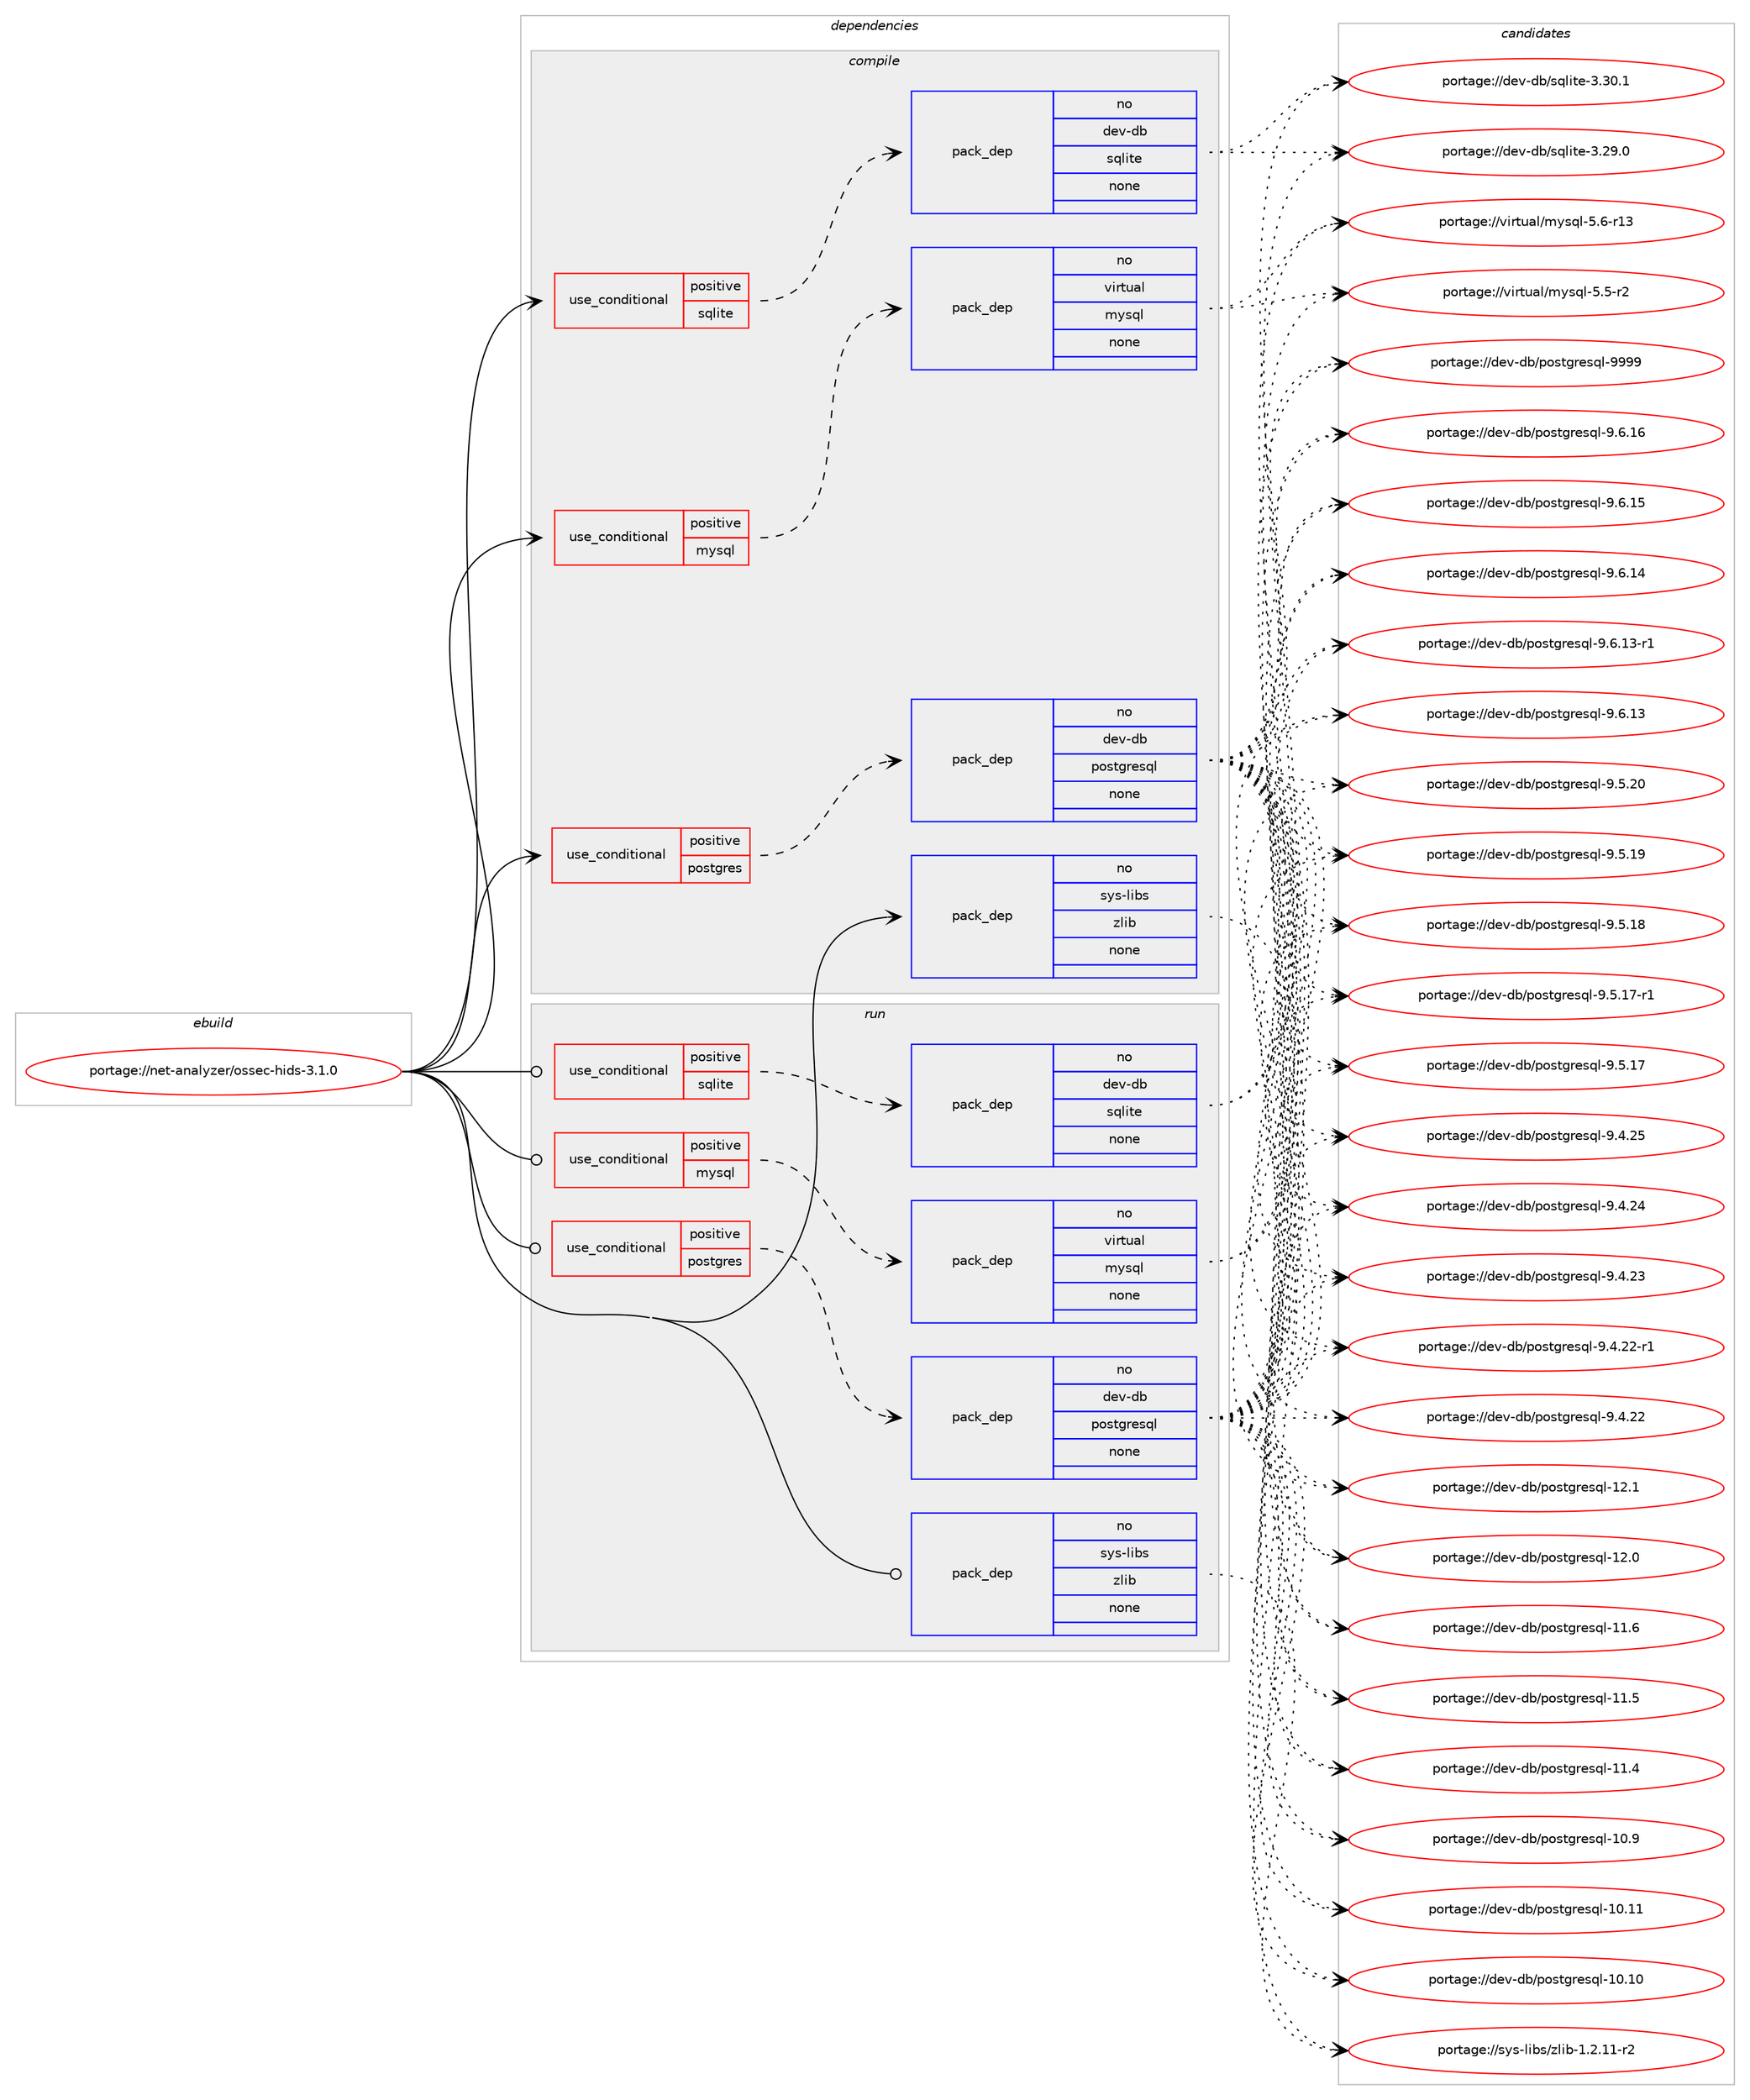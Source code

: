 digraph prolog {

# *************
# Graph options
# *************

newrank=true;
concentrate=true;
compound=true;
graph [rankdir=LR,fontname=Helvetica,fontsize=10,ranksep=1.5];#, ranksep=2.5, nodesep=0.2];
edge  [arrowhead=vee];
node  [fontname=Helvetica,fontsize=10];

# **********
# The ebuild
# **********

subgraph cluster_leftcol {
color=gray;
rank=same;
label=<<i>ebuild</i>>;
id [label="portage://net-analyzer/ossec-hids-3.1.0", color=red, width=4, href="../net-analyzer/ossec-hids-3.1.0.svg"];
}

# ****************
# The dependencies
# ****************

subgraph cluster_midcol {
color=gray;
label=<<i>dependencies</i>>;
subgraph cluster_compile {
fillcolor="#eeeeee";
style=filled;
label=<<i>compile</i>>;
subgraph cond34227 {
dependency152532 [label=<<TABLE BORDER="0" CELLBORDER="1" CELLSPACING="0" CELLPADDING="4"><TR><TD ROWSPAN="3" CELLPADDING="10">use_conditional</TD></TR><TR><TD>positive</TD></TR><TR><TD>mysql</TD></TR></TABLE>>, shape=none, color=red];
subgraph pack115808 {
dependency152533 [label=<<TABLE BORDER="0" CELLBORDER="1" CELLSPACING="0" CELLPADDING="4" WIDTH="220"><TR><TD ROWSPAN="6" CELLPADDING="30">pack_dep</TD></TR><TR><TD WIDTH="110">no</TD></TR><TR><TD>virtual</TD></TR><TR><TD>mysql</TD></TR><TR><TD>none</TD></TR><TR><TD></TD></TR></TABLE>>, shape=none, color=blue];
}
dependency152532:e -> dependency152533:w [weight=20,style="dashed",arrowhead="vee"];
}
id:e -> dependency152532:w [weight=20,style="solid",arrowhead="vee"];
subgraph cond34228 {
dependency152534 [label=<<TABLE BORDER="0" CELLBORDER="1" CELLSPACING="0" CELLPADDING="4"><TR><TD ROWSPAN="3" CELLPADDING="10">use_conditional</TD></TR><TR><TD>positive</TD></TR><TR><TD>postgres</TD></TR></TABLE>>, shape=none, color=red];
subgraph pack115809 {
dependency152535 [label=<<TABLE BORDER="0" CELLBORDER="1" CELLSPACING="0" CELLPADDING="4" WIDTH="220"><TR><TD ROWSPAN="6" CELLPADDING="30">pack_dep</TD></TR><TR><TD WIDTH="110">no</TD></TR><TR><TD>dev-db</TD></TR><TR><TD>postgresql</TD></TR><TR><TD>none</TD></TR><TR><TD></TD></TR></TABLE>>, shape=none, color=blue];
}
dependency152534:e -> dependency152535:w [weight=20,style="dashed",arrowhead="vee"];
}
id:e -> dependency152534:w [weight=20,style="solid",arrowhead="vee"];
subgraph cond34229 {
dependency152536 [label=<<TABLE BORDER="0" CELLBORDER="1" CELLSPACING="0" CELLPADDING="4"><TR><TD ROWSPAN="3" CELLPADDING="10">use_conditional</TD></TR><TR><TD>positive</TD></TR><TR><TD>sqlite</TD></TR></TABLE>>, shape=none, color=red];
subgraph pack115810 {
dependency152537 [label=<<TABLE BORDER="0" CELLBORDER="1" CELLSPACING="0" CELLPADDING="4" WIDTH="220"><TR><TD ROWSPAN="6" CELLPADDING="30">pack_dep</TD></TR><TR><TD WIDTH="110">no</TD></TR><TR><TD>dev-db</TD></TR><TR><TD>sqlite</TD></TR><TR><TD>none</TD></TR><TR><TD></TD></TR></TABLE>>, shape=none, color=blue];
}
dependency152536:e -> dependency152537:w [weight=20,style="dashed",arrowhead="vee"];
}
id:e -> dependency152536:w [weight=20,style="solid",arrowhead="vee"];
subgraph pack115811 {
dependency152538 [label=<<TABLE BORDER="0" CELLBORDER="1" CELLSPACING="0" CELLPADDING="4" WIDTH="220"><TR><TD ROWSPAN="6" CELLPADDING="30">pack_dep</TD></TR><TR><TD WIDTH="110">no</TD></TR><TR><TD>sys-libs</TD></TR><TR><TD>zlib</TD></TR><TR><TD>none</TD></TR><TR><TD></TD></TR></TABLE>>, shape=none, color=blue];
}
id:e -> dependency152538:w [weight=20,style="solid",arrowhead="vee"];
}
subgraph cluster_compileandrun {
fillcolor="#eeeeee";
style=filled;
label=<<i>compile and run</i>>;
}
subgraph cluster_run {
fillcolor="#eeeeee";
style=filled;
label=<<i>run</i>>;
subgraph cond34230 {
dependency152539 [label=<<TABLE BORDER="0" CELLBORDER="1" CELLSPACING="0" CELLPADDING="4"><TR><TD ROWSPAN="3" CELLPADDING="10">use_conditional</TD></TR><TR><TD>positive</TD></TR><TR><TD>mysql</TD></TR></TABLE>>, shape=none, color=red];
subgraph pack115812 {
dependency152540 [label=<<TABLE BORDER="0" CELLBORDER="1" CELLSPACING="0" CELLPADDING="4" WIDTH="220"><TR><TD ROWSPAN="6" CELLPADDING="30">pack_dep</TD></TR><TR><TD WIDTH="110">no</TD></TR><TR><TD>virtual</TD></TR><TR><TD>mysql</TD></TR><TR><TD>none</TD></TR><TR><TD></TD></TR></TABLE>>, shape=none, color=blue];
}
dependency152539:e -> dependency152540:w [weight=20,style="dashed",arrowhead="vee"];
}
id:e -> dependency152539:w [weight=20,style="solid",arrowhead="odot"];
subgraph cond34231 {
dependency152541 [label=<<TABLE BORDER="0" CELLBORDER="1" CELLSPACING="0" CELLPADDING="4"><TR><TD ROWSPAN="3" CELLPADDING="10">use_conditional</TD></TR><TR><TD>positive</TD></TR><TR><TD>postgres</TD></TR></TABLE>>, shape=none, color=red];
subgraph pack115813 {
dependency152542 [label=<<TABLE BORDER="0" CELLBORDER="1" CELLSPACING="0" CELLPADDING="4" WIDTH="220"><TR><TD ROWSPAN="6" CELLPADDING="30">pack_dep</TD></TR><TR><TD WIDTH="110">no</TD></TR><TR><TD>dev-db</TD></TR><TR><TD>postgresql</TD></TR><TR><TD>none</TD></TR><TR><TD></TD></TR></TABLE>>, shape=none, color=blue];
}
dependency152541:e -> dependency152542:w [weight=20,style="dashed",arrowhead="vee"];
}
id:e -> dependency152541:w [weight=20,style="solid",arrowhead="odot"];
subgraph cond34232 {
dependency152543 [label=<<TABLE BORDER="0" CELLBORDER="1" CELLSPACING="0" CELLPADDING="4"><TR><TD ROWSPAN="3" CELLPADDING="10">use_conditional</TD></TR><TR><TD>positive</TD></TR><TR><TD>sqlite</TD></TR></TABLE>>, shape=none, color=red];
subgraph pack115814 {
dependency152544 [label=<<TABLE BORDER="0" CELLBORDER="1" CELLSPACING="0" CELLPADDING="4" WIDTH="220"><TR><TD ROWSPAN="6" CELLPADDING="30">pack_dep</TD></TR><TR><TD WIDTH="110">no</TD></TR><TR><TD>dev-db</TD></TR><TR><TD>sqlite</TD></TR><TR><TD>none</TD></TR><TR><TD></TD></TR></TABLE>>, shape=none, color=blue];
}
dependency152543:e -> dependency152544:w [weight=20,style="dashed",arrowhead="vee"];
}
id:e -> dependency152543:w [weight=20,style="solid",arrowhead="odot"];
subgraph pack115815 {
dependency152545 [label=<<TABLE BORDER="0" CELLBORDER="1" CELLSPACING="0" CELLPADDING="4" WIDTH="220"><TR><TD ROWSPAN="6" CELLPADDING="30">pack_dep</TD></TR><TR><TD WIDTH="110">no</TD></TR><TR><TD>sys-libs</TD></TR><TR><TD>zlib</TD></TR><TR><TD>none</TD></TR><TR><TD></TD></TR></TABLE>>, shape=none, color=blue];
}
id:e -> dependency152545:w [weight=20,style="solid",arrowhead="odot"];
}
}

# **************
# The candidates
# **************

subgraph cluster_choices {
rank=same;
color=gray;
label=<<i>candidates</i>>;

subgraph choice115808 {
color=black;
nodesep=1;
choice118105114116117971084710912111511310845534654451144951 [label="portage://virtual/mysql-5.6-r13", color=red, width=4,href="../virtual/mysql-5.6-r13.svg"];
choice1181051141161179710847109121115113108455346534511450 [label="portage://virtual/mysql-5.5-r2", color=red, width=4,href="../virtual/mysql-5.5-r2.svg"];
dependency152533:e -> choice118105114116117971084710912111511310845534654451144951:w [style=dotted,weight="100"];
dependency152533:e -> choice1181051141161179710847109121115113108455346534511450:w [style=dotted,weight="100"];
}
subgraph choice115809 {
color=black;
nodesep=1;
choice1001011184510098471121111151161031141011151131084557575757 [label="portage://dev-db/postgresql-9999", color=red, width=4,href="../dev-db/postgresql-9999.svg"];
choice10010111845100984711211111511610311410111511310845574654464954 [label="portage://dev-db/postgresql-9.6.16", color=red, width=4,href="../dev-db/postgresql-9.6.16.svg"];
choice10010111845100984711211111511610311410111511310845574654464953 [label="portage://dev-db/postgresql-9.6.15", color=red, width=4,href="../dev-db/postgresql-9.6.15.svg"];
choice10010111845100984711211111511610311410111511310845574654464952 [label="portage://dev-db/postgresql-9.6.14", color=red, width=4,href="../dev-db/postgresql-9.6.14.svg"];
choice100101118451009847112111115116103114101115113108455746544649514511449 [label="portage://dev-db/postgresql-9.6.13-r1", color=red, width=4,href="../dev-db/postgresql-9.6.13-r1.svg"];
choice10010111845100984711211111511610311410111511310845574654464951 [label="portage://dev-db/postgresql-9.6.13", color=red, width=4,href="../dev-db/postgresql-9.6.13.svg"];
choice10010111845100984711211111511610311410111511310845574653465048 [label="portage://dev-db/postgresql-9.5.20", color=red, width=4,href="../dev-db/postgresql-9.5.20.svg"];
choice10010111845100984711211111511610311410111511310845574653464957 [label="portage://dev-db/postgresql-9.5.19", color=red, width=4,href="../dev-db/postgresql-9.5.19.svg"];
choice10010111845100984711211111511610311410111511310845574653464956 [label="portage://dev-db/postgresql-9.5.18", color=red, width=4,href="../dev-db/postgresql-9.5.18.svg"];
choice100101118451009847112111115116103114101115113108455746534649554511449 [label="portage://dev-db/postgresql-9.5.17-r1", color=red, width=4,href="../dev-db/postgresql-9.5.17-r1.svg"];
choice10010111845100984711211111511610311410111511310845574653464955 [label="portage://dev-db/postgresql-9.5.17", color=red, width=4,href="../dev-db/postgresql-9.5.17.svg"];
choice10010111845100984711211111511610311410111511310845574652465053 [label="portage://dev-db/postgresql-9.4.25", color=red, width=4,href="../dev-db/postgresql-9.4.25.svg"];
choice10010111845100984711211111511610311410111511310845574652465052 [label="portage://dev-db/postgresql-9.4.24", color=red, width=4,href="../dev-db/postgresql-9.4.24.svg"];
choice10010111845100984711211111511610311410111511310845574652465051 [label="portage://dev-db/postgresql-9.4.23", color=red, width=4,href="../dev-db/postgresql-9.4.23.svg"];
choice100101118451009847112111115116103114101115113108455746524650504511449 [label="portage://dev-db/postgresql-9.4.22-r1", color=red, width=4,href="../dev-db/postgresql-9.4.22-r1.svg"];
choice10010111845100984711211111511610311410111511310845574652465050 [label="portage://dev-db/postgresql-9.4.22", color=red, width=4,href="../dev-db/postgresql-9.4.22.svg"];
choice1001011184510098471121111151161031141011151131084549504649 [label="portage://dev-db/postgresql-12.1", color=red, width=4,href="../dev-db/postgresql-12.1.svg"];
choice1001011184510098471121111151161031141011151131084549504648 [label="portage://dev-db/postgresql-12.0", color=red, width=4,href="../dev-db/postgresql-12.0.svg"];
choice1001011184510098471121111151161031141011151131084549494654 [label="portage://dev-db/postgresql-11.6", color=red, width=4,href="../dev-db/postgresql-11.6.svg"];
choice1001011184510098471121111151161031141011151131084549494653 [label="portage://dev-db/postgresql-11.5", color=red, width=4,href="../dev-db/postgresql-11.5.svg"];
choice1001011184510098471121111151161031141011151131084549494652 [label="portage://dev-db/postgresql-11.4", color=red, width=4,href="../dev-db/postgresql-11.4.svg"];
choice1001011184510098471121111151161031141011151131084549484657 [label="portage://dev-db/postgresql-10.9", color=red, width=4,href="../dev-db/postgresql-10.9.svg"];
choice100101118451009847112111115116103114101115113108454948464949 [label="portage://dev-db/postgresql-10.11", color=red, width=4,href="../dev-db/postgresql-10.11.svg"];
choice100101118451009847112111115116103114101115113108454948464948 [label="portage://dev-db/postgresql-10.10", color=red, width=4,href="../dev-db/postgresql-10.10.svg"];
dependency152535:e -> choice1001011184510098471121111151161031141011151131084557575757:w [style=dotted,weight="100"];
dependency152535:e -> choice10010111845100984711211111511610311410111511310845574654464954:w [style=dotted,weight="100"];
dependency152535:e -> choice10010111845100984711211111511610311410111511310845574654464953:w [style=dotted,weight="100"];
dependency152535:e -> choice10010111845100984711211111511610311410111511310845574654464952:w [style=dotted,weight="100"];
dependency152535:e -> choice100101118451009847112111115116103114101115113108455746544649514511449:w [style=dotted,weight="100"];
dependency152535:e -> choice10010111845100984711211111511610311410111511310845574654464951:w [style=dotted,weight="100"];
dependency152535:e -> choice10010111845100984711211111511610311410111511310845574653465048:w [style=dotted,weight="100"];
dependency152535:e -> choice10010111845100984711211111511610311410111511310845574653464957:w [style=dotted,weight="100"];
dependency152535:e -> choice10010111845100984711211111511610311410111511310845574653464956:w [style=dotted,weight="100"];
dependency152535:e -> choice100101118451009847112111115116103114101115113108455746534649554511449:w [style=dotted,weight="100"];
dependency152535:e -> choice10010111845100984711211111511610311410111511310845574653464955:w [style=dotted,weight="100"];
dependency152535:e -> choice10010111845100984711211111511610311410111511310845574652465053:w [style=dotted,weight="100"];
dependency152535:e -> choice10010111845100984711211111511610311410111511310845574652465052:w [style=dotted,weight="100"];
dependency152535:e -> choice10010111845100984711211111511610311410111511310845574652465051:w [style=dotted,weight="100"];
dependency152535:e -> choice100101118451009847112111115116103114101115113108455746524650504511449:w [style=dotted,weight="100"];
dependency152535:e -> choice10010111845100984711211111511610311410111511310845574652465050:w [style=dotted,weight="100"];
dependency152535:e -> choice1001011184510098471121111151161031141011151131084549504649:w [style=dotted,weight="100"];
dependency152535:e -> choice1001011184510098471121111151161031141011151131084549504648:w [style=dotted,weight="100"];
dependency152535:e -> choice1001011184510098471121111151161031141011151131084549494654:w [style=dotted,weight="100"];
dependency152535:e -> choice1001011184510098471121111151161031141011151131084549494653:w [style=dotted,weight="100"];
dependency152535:e -> choice1001011184510098471121111151161031141011151131084549494652:w [style=dotted,weight="100"];
dependency152535:e -> choice1001011184510098471121111151161031141011151131084549484657:w [style=dotted,weight="100"];
dependency152535:e -> choice100101118451009847112111115116103114101115113108454948464949:w [style=dotted,weight="100"];
dependency152535:e -> choice100101118451009847112111115116103114101115113108454948464948:w [style=dotted,weight="100"];
}
subgraph choice115810 {
color=black;
nodesep=1;
choice10010111845100984711511310810511610145514651484649 [label="portage://dev-db/sqlite-3.30.1", color=red, width=4,href="../dev-db/sqlite-3.30.1.svg"];
choice10010111845100984711511310810511610145514650574648 [label="portage://dev-db/sqlite-3.29.0", color=red, width=4,href="../dev-db/sqlite-3.29.0.svg"];
dependency152537:e -> choice10010111845100984711511310810511610145514651484649:w [style=dotted,weight="100"];
dependency152537:e -> choice10010111845100984711511310810511610145514650574648:w [style=dotted,weight="100"];
}
subgraph choice115811 {
color=black;
nodesep=1;
choice11512111545108105981154712210810598454946504649494511450 [label="portage://sys-libs/zlib-1.2.11-r2", color=red, width=4,href="../sys-libs/zlib-1.2.11-r2.svg"];
dependency152538:e -> choice11512111545108105981154712210810598454946504649494511450:w [style=dotted,weight="100"];
}
subgraph choice115812 {
color=black;
nodesep=1;
choice118105114116117971084710912111511310845534654451144951 [label="portage://virtual/mysql-5.6-r13", color=red, width=4,href="../virtual/mysql-5.6-r13.svg"];
choice1181051141161179710847109121115113108455346534511450 [label="portage://virtual/mysql-5.5-r2", color=red, width=4,href="../virtual/mysql-5.5-r2.svg"];
dependency152540:e -> choice118105114116117971084710912111511310845534654451144951:w [style=dotted,weight="100"];
dependency152540:e -> choice1181051141161179710847109121115113108455346534511450:w [style=dotted,weight="100"];
}
subgraph choice115813 {
color=black;
nodesep=1;
choice1001011184510098471121111151161031141011151131084557575757 [label="portage://dev-db/postgresql-9999", color=red, width=4,href="../dev-db/postgresql-9999.svg"];
choice10010111845100984711211111511610311410111511310845574654464954 [label="portage://dev-db/postgresql-9.6.16", color=red, width=4,href="../dev-db/postgresql-9.6.16.svg"];
choice10010111845100984711211111511610311410111511310845574654464953 [label="portage://dev-db/postgresql-9.6.15", color=red, width=4,href="../dev-db/postgresql-9.6.15.svg"];
choice10010111845100984711211111511610311410111511310845574654464952 [label="portage://dev-db/postgresql-9.6.14", color=red, width=4,href="../dev-db/postgresql-9.6.14.svg"];
choice100101118451009847112111115116103114101115113108455746544649514511449 [label="portage://dev-db/postgresql-9.6.13-r1", color=red, width=4,href="../dev-db/postgresql-9.6.13-r1.svg"];
choice10010111845100984711211111511610311410111511310845574654464951 [label="portage://dev-db/postgresql-9.6.13", color=red, width=4,href="../dev-db/postgresql-9.6.13.svg"];
choice10010111845100984711211111511610311410111511310845574653465048 [label="portage://dev-db/postgresql-9.5.20", color=red, width=4,href="../dev-db/postgresql-9.5.20.svg"];
choice10010111845100984711211111511610311410111511310845574653464957 [label="portage://dev-db/postgresql-9.5.19", color=red, width=4,href="../dev-db/postgresql-9.5.19.svg"];
choice10010111845100984711211111511610311410111511310845574653464956 [label="portage://dev-db/postgresql-9.5.18", color=red, width=4,href="../dev-db/postgresql-9.5.18.svg"];
choice100101118451009847112111115116103114101115113108455746534649554511449 [label="portage://dev-db/postgresql-9.5.17-r1", color=red, width=4,href="../dev-db/postgresql-9.5.17-r1.svg"];
choice10010111845100984711211111511610311410111511310845574653464955 [label="portage://dev-db/postgresql-9.5.17", color=red, width=4,href="../dev-db/postgresql-9.5.17.svg"];
choice10010111845100984711211111511610311410111511310845574652465053 [label="portage://dev-db/postgresql-9.4.25", color=red, width=4,href="../dev-db/postgresql-9.4.25.svg"];
choice10010111845100984711211111511610311410111511310845574652465052 [label="portage://dev-db/postgresql-9.4.24", color=red, width=4,href="../dev-db/postgresql-9.4.24.svg"];
choice10010111845100984711211111511610311410111511310845574652465051 [label="portage://dev-db/postgresql-9.4.23", color=red, width=4,href="../dev-db/postgresql-9.4.23.svg"];
choice100101118451009847112111115116103114101115113108455746524650504511449 [label="portage://dev-db/postgresql-9.4.22-r1", color=red, width=4,href="../dev-db/postgresql-9.4.22-r1.svg"];
choice10010111845100984711211111511610311410111511310845574652465050 [label="portage://dev-db/postgresql-9.4.22", color=red, width=4,href="../dev-db/postgresql-9.4.22.svg"];
choice1001011184510098471121111151161031141011151131084549504649 [label="portage://dev-db/postgresql-12.1", color=red, width=4,href="../dev-db/postgresql-12.1.svg"];
choice1001011184510098471121111151161031141011151131084549504648 [label="portage://dev-db/postgresql-12.0", color=red, width=4,href="../dev-db/postgresql-12.0.svg"];
choice1001011184510098471121111151161031141011151131084549494654 [label="portage://dev-db/postgresql-11.6", color=red, width=4,href="../dev-db/postgresql-11.6.svg"];
choice1001011184510098471121111151161031141011151131084549494653 [label="portage://dev-db/postgresql-11.5", color=red, width=4,href="../dev-db/postgresql-11.5.svg"];
choice1001011184510098471121111151161031141011151131084549494652 [label="portage://dev-db/postgresql-11.4", color=red, width=4,href="../dev-db/postgresql-11.4.svg"];
choice1001011184510098471121111151161031141011151131084549484657 [label="portage://dev-db/postgresql-10.9", color=red, width=4,href="../dev-db/postgresql-10.9.svg"];
choice100101118451009847112111115116103114101115113108454948464949 [label="portage://dev-db/postgresql-10.11", color=red, width=4,href="../dev-db/postgresql-10.11.svg"];
choice100101118451009847112111115116103114101115113108454948464948 [label="portage://dev-db/postgresql-10.10", color=red, width=4,href="../dev-db/postgresql-10.10.svg"];
dependency152542:e -> choice1001011184510098471121111151161031141011151131084557575757:w [style=dotted,weight="100"];
dependency152542:e -> choice10010111845100984711211111511610311410111511310845574654464954:w [style=dotted,weight="100"];
dependency152542:e -> choice10010111845100984711211111511610311410111511310845574654464953:w [style=dotted,weight="100"];
dependency152542:e -> choice10010111845100984711211111511610311410111511310845574654464952:w [style=dotted,weight="100"];
dependency152542:e -> choice100101118451009847112111115116103114101115113108455746544649514511449:w [style=dotted,weight="100"];
dependency152542:e -> choice10010111845100984711211111511610311410111511310845574654464951:w [style=dotted,weight="100"];
dependency152542:e -> choice10010111845100984711211111511610311410111511310845574653465048:w [style=dotted,weight="100"];
dependency152542:e -> choice10010111845100984711211111511610311410111511310845574653464957:w [style=dotted,weight="100"];
dependency152542:e -> choice10010111845100984711211111511610311410111511310845574653464956:w [style=dotted,weight="100"];
dependency152542:e -> choice100101118451009847112111115116103114101115113108455746534649554511449:w [style=dotted,weight="100"];
dependency152542:e -> choice10010111845100984711211111511610311410111511310845574653464955:w [style=dotted,weight="100"];
dependency152542:e -> choice10010111845100984711211111511610311410111511310845574652465053:w [style=dotted,weight="100"];
dependency152542:e -> choice10010111845100984711211111511610311410111511310845574652465052:w [style=dotted,weight="100"];
dependency152542:e -> choice10010111845100984711211111511610311410111511310845574652465051:w [style=dotted,weight="100"];
dependency152542:e -> choice100101118451009847112111115116103114101115113108455746524650504511449:w [style=dotted,weight="100"];
dependency152542:e -> choice10010111845100984711211111511610311410111511310845574652465050:w [style=dotted,weight="100"];
dependency152542:e -> choice1001011184510098471121111151161031141011151131084549504649:w [style=dotted,weight="100"];
dependency152542:e -> choice1001011184510098471121111151161031141011151131084549504648:w [style=dotted,weight="100"];
dependency152542:e -> choice1001011184510098471121111151161031141011151131084549494654:w [style=dotted,weight="100"];
dependency152542:e -> choice1001011184510098471121111151161031141011151131084549494653:w [style=dotted,weight="100"];
dependency152542:e -> choice1001011184510098471121111151161031141011151131084549494652:w [style=dotted,weight="100"];
dependency152542:e -> choice1001011184510098471121111151161031141011151131084549484657:w [style=dotted,weight="100"];
dependency152542:e -> choice100101118451009847112111115116103114101115113108454948464949:w [style=dotted,weight="100"];
dependency152542:e -> choice100101118451009847112111115116103114101115113108454948464948:w [style=dotted,weight="100"];
}
subgraph choice115814 {
color=black;
nodesep=1;
choice10010111845100984711511310810511610145514651484649 [label="portage://dev-db/sqlite-3.30.1", color=red, width=4,href="../dev-db/sqlite-3.30.1.svg"];
choice10010111845100984711511310810511610145514650574648 [label="portage://dev-db/sqlite-3.29.0", color=red, width=4,href="../dev-db/sqlite-3.29.0.svg"];
dependency152544:e -> choice10010111845100984711511310810511610145514651484649:w [style=dotted,weight="100"];
dependency152544:e -> choice10010111845100984711511310810511610145514650574648:w [style=dotted,weight="100"];
}
subgraph choice115815 {
color=black;
nodesep=1;
choice11512111545108105981154712210810598454946504649494511450 [label="portage://sys-libs/zlib-1.2.11-r2", color=red, width=4,href="../sys-libs/zlib-1.2.11-r2.svg"];
dependency152545:e -> choice11512111545108105981154712210810598454946504649494511450:w [style=dotted,weight="100"];
}
}

}
